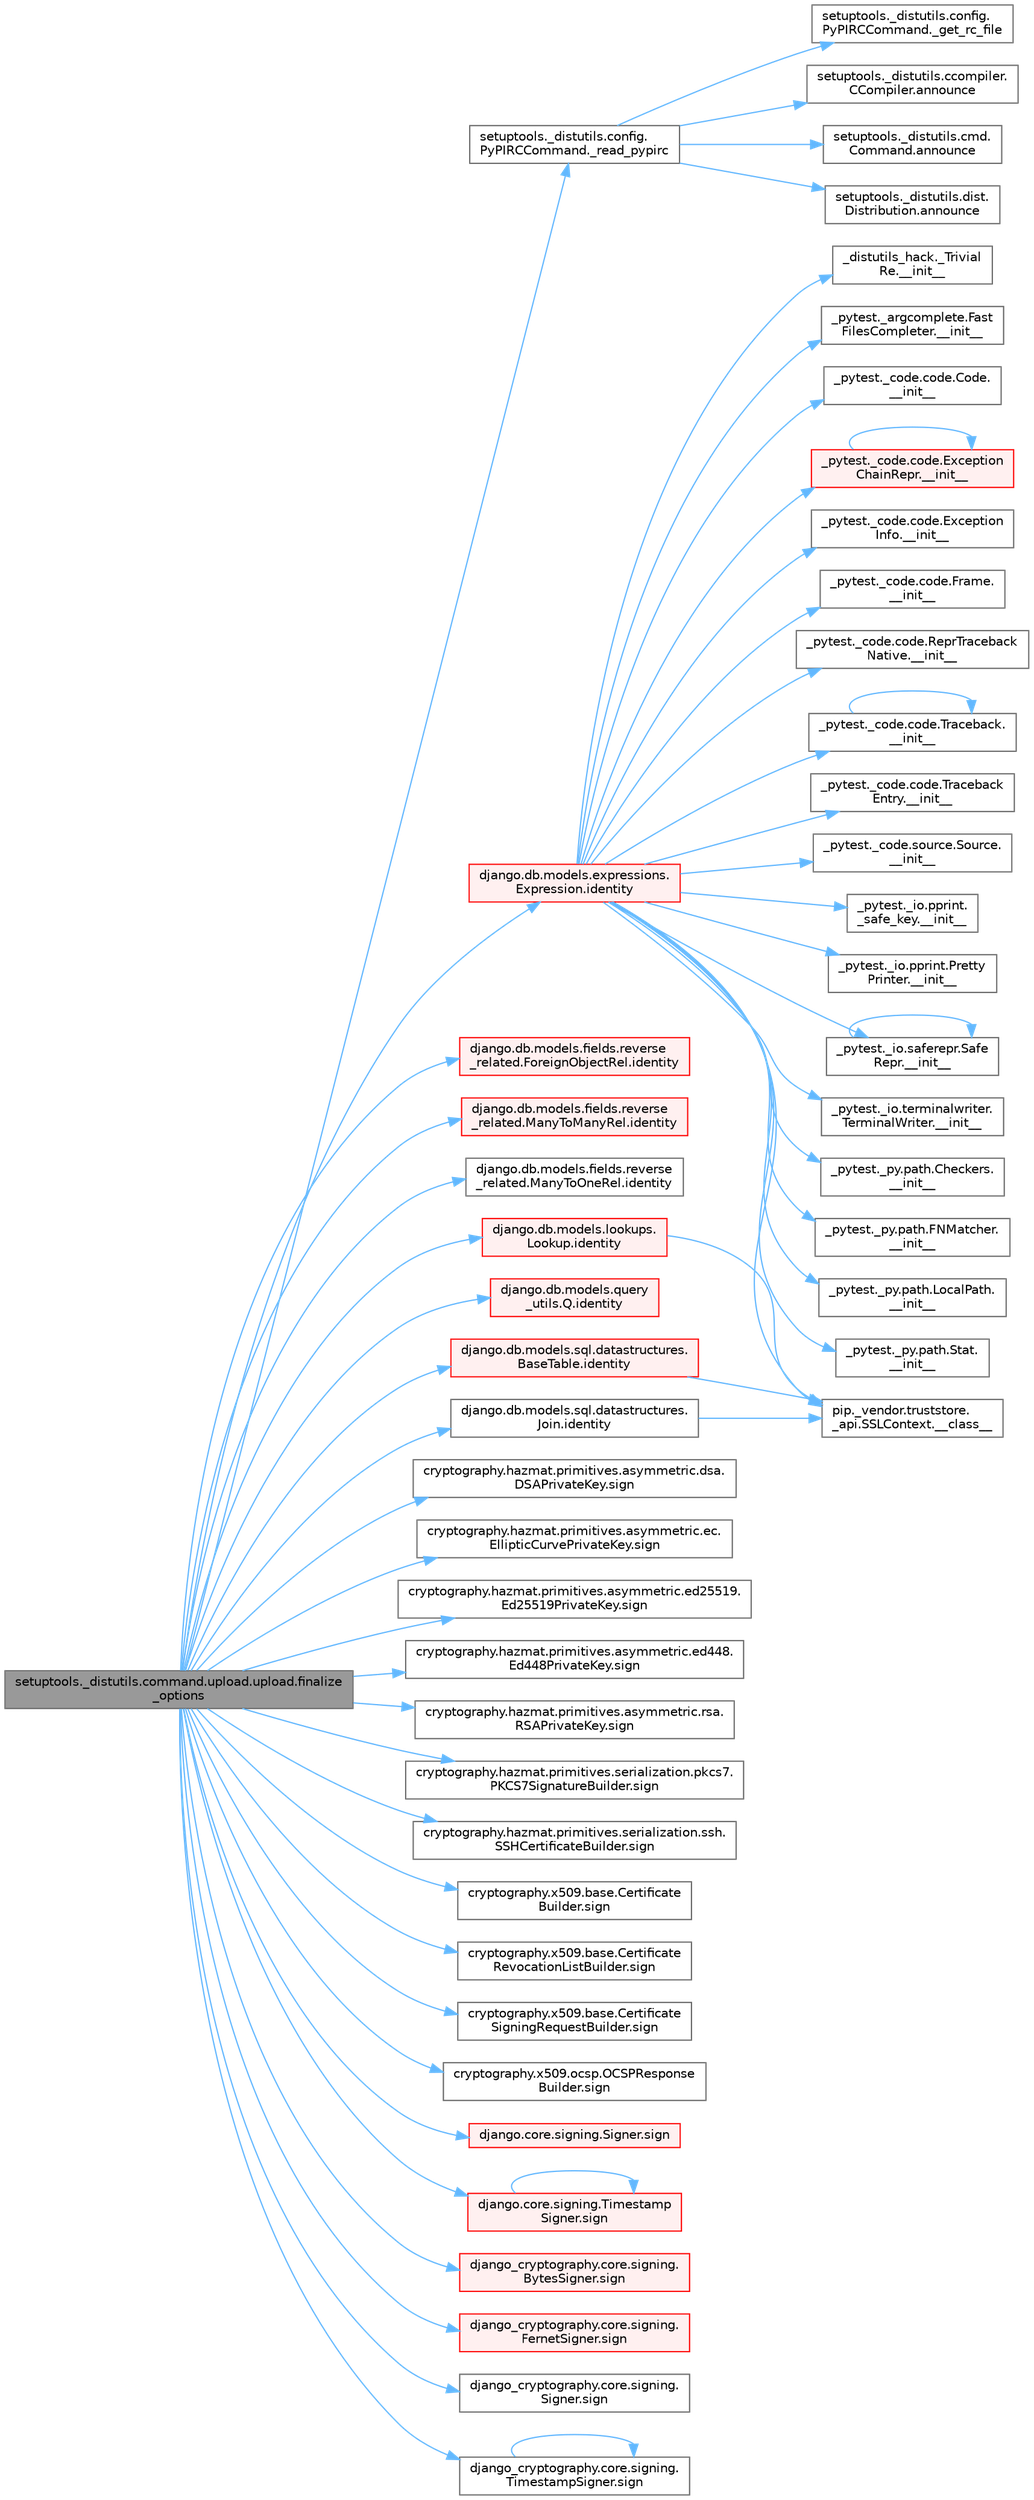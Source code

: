 digraph "setuptools._distutils.command.upload.upload.finalize_options"
{
 // LATEX_PDF_SIZE
  bgcolor="transparent";
  edge [fontname=Helvetica,fontsize=10,labelfontname=Helvetica,labelfontsize=10];
  node [fontname=Helvetica,fontsize=10,shape=box,height=0.2,width=0.4];
  rankdir="LR";
  Node1 [id="Node000001",label="setuptools._distutils.command.upload.upload.finalize\l_options",height=0.2,width=0.4,color="gray40", fillcolor="grey60", style="filled", fontcolor="black",tooltip=" "];
  Node1 -> Node2 [id="edge1_Node000001_Node000002",color="steelblue1",style="solid",tooltip=" "];
  Node2 [id="Node000002",label="setuptools._distutils.config.\lPyPIRCCommand._read_pypirc",height=0.2,width=0.4,color="grey40", fillcolor="white", style="filled",URL="$classsetuptools_1_1__distutils_1_1config_1_1_py_p_i_r_c_command.html#a95ad2e9fa5fef1344a3d1405852f1241",tooltip=" "];
  Node2 -> Node3 [id="edge2_Node000002_Node000003",color="steelblue1",style="solid",tooltip=" "];
  Node3 [id="Node000003",label="setuptools._distutils.config.\lPyPIRCCommand._get_rc_file",height=0.2,width=0.4,color="grey40", fillcolor="white", style="filled",URL="$classsetuptools_1_1__distutils_1_1config_1_1_py_p_i_r_c_command.html#a4944734ba4e86372ee33c754926dfa7b",tooltip=" "];
  Node2 -> Node4 [id="edge3_Node000002_Node000004",color="steelblue1",style="solid",tooltip=" "];
  Node4 [id="Node000004",label="setuptools._distutils.ccompiler.\lCCompiler.announce",height=0.2,width=0.4,color="grey40", fillcolor="white", style="filled",URL="$classsetuptools_1_1__distutils_1_1ccompiler_1_1_c_compiler.html#aa3b135cbc701542ede506cb2cc429352",tooltip=" "];
  Node2 -> Node5 [id="edge4_Node000002_Node000005",color="steelblue1",style="solid",tooltip=" "];
  Node5 [id="Node000005",label="setuptools._distutils.cmd.\lCommand.announce",height=0.2,width=0.4,color="grey40", fillcolor="white", style="filled",URL="$classsetuptools_1_1__distutils_1_1cmd_1_1_command.html#a617e96c97815818788bf22ed34f932bd",tooltip=" "];
  Node2 -> Node6 [id="edge5_Node000002_Node000006",color="steelblue1",style="solid",tooltip=" "];
  Node6 [id="Node000006",label="setuptools._distutils.dist.\lDistribution.announce",height=0.2,width=0.4,color="grey40", fillcolor="white", style="filled",URL="$classsetuptools_1_1__distutils_1_1dist_1_1_distribution.html#a09eaa94f176e458f16a7ef67678bf91f",tooltip=" "];
  Node1 -> Node7 [id="edge6_Node000001_Node000007",color="steelblue1",style="solid",tooltip=" "];
  Node7 [id="Node000007",label="django.db.models.expressions.\lExpression.identity",height=0.2,width=0.4,color="red", fillcolor="#FFF0F0", style="filled",URL="$classdjango_1_1db_1_1models_1_1expressions_1_1_expression.html#a10048810b5eb8641acf3bc150731b925",tooltip=" "];
  Node7 -> Node8 [id="edge7_Node000007_Node000008",color="steelblue1",style="solid",tooltip=" "];
  Node8 [id="Node000008",label="pip._vendor.truststore.\l_api.SSLContext.__class__",height=0.2,width=0.4,color="grey40", fillcolor="white", style="filled",URL="$classpip_1_1__vendor_1_1truststore_1_1__api_1_1_s_s_l_context.html#a530861514f31eabaa3f513557d6e66de",tooltip=" "];
  Node7 -> Node9 [id="edge8_Node000007_Node000009",color="steelblue1",style="solid",tooltip=" "];
  Node9 [id="Node000009",label="_distutils_hack._Trivial\lRe.__init__",height=0.2,width=0.4,color="grey40", fillcolor="white", style="filled",URL="$class__distutils__hack_1_1___trivial_re.html#a50d1d729043a71b71f9d00311390ff21",tooltip=" "];
  Node7 -> Node10 [id="edge9_Node000007_Node000010",color="steelblue1",style="solid",tooltip=" "];
  Node10 [id="Node000010",label="_pytest._argcomplete.Fast\lFilesCompleter.__init__",height=0.2,width=0.4,color="grey40", fillcolor="white", style="filled",URL="$class__pytest_1_1__argcomplete_1_1_fast_files_completer.html#a9e1508be3412f5febff87c8bd6cc4c20",tooltip=" "];
  Node7 -> Node11 [id="edge10_Node000007_Node000011",color="steelblue1",style="solid",tooltip=" "];
  Node11 [id="Node000011",label="_pytest._code.code.Code.\l__init__",height=0.2,width=0.4,color="grey40", fillcolor="white", style="filled",URL="$class__pytest_1_1__code_1_1code_1_1_code.html#ab559c9a70ce2b7120c98f50dbbd41dd7",tooltip=" "];
  Node7 -> Node12 [id="edge11_Node000007_Node000012",color="steelblue1",style="solid",tooltip=" "];
  Node12 [id="Node000012",label="_pytest._code.code.Exception\lChainRepr.__init__",height=0.2,width=0.4,color="red", fillcolor="#FFF0F0", style="filled",URL="$class__pytest_1_1__code_1_1code_1_1_exception_chain_repr.html#aab1f9b37be95a5d679e29479770d7411",tooltip=" "];
  Node12 -> Node12 [id="edge12_Node000012_Node000012",color="steelblue1",style="solid",tooltip=" "];
  Node7 -> Node4536 [id="edge13_Node000007_Node004536",color="steelblue1",style="solid",tooltip=" "];
  Node4536 [id="Node004536",label="_pytest._code.code.Exception\lInfo.__init__",height=0.2,width=0.4,color="grey40", fillcolor="white", style="filled",URL="$class__pytest_1_1__code_1_1code_1_1_exception_info.html#a1d8c03b20159799c2df17b4afe8c5a39",tooltip=" "];
  Node7 -> Node4537 [id="edge14_Node000007_Node004537",color="steelblue1",style="solid",tooltip=" "];
  Node4537 [id="Node004537",label="_pytest._code.code.Frame.\l__init__",height=0.2,width=0.4,color="grey40", fillcolor="white", style="filled",URL="$class__pytest_1_1__code_1_1code_1_1_frame.html#a39fca0736cbb73cec4db94016c509ee3",tooltip=" "];
  Node7 -> Node4538 [id="edge15_Node000007_Node004538",color="steelblue1",style="solid",tooltip=" "];
  Node4538 [id="Node004538",label="_pytest._code.code.ReprTraceback\lNative.__init__",height=0.2,width=0.4,color="grey40", fillcolor="white", style="filled",URL="$class__pytest_1_1__code_1_1code_1_1_repr_traceback_native.html#a896652985b349a4ba24575debd05e24c",tooltip=" "];
  Node7 -> Node4539 [id="edge16_Node000007_Node004539",color="steelblue1",style="solid",tooltip=" "];
  Node4539 [id="Node004539",label="_pytest._code.code.Traceback.\l__init__",height=0.2,width=0.4,color="grey40", fillcolor="white", style="filled",URL="$class__pytest_1_1__code_1_1code_1_1_traceback.html#aeb3bb4cb6acaf0d8926db313a2c2d0c1",tooltip=" "];
  Node4539 -> Node4539 [id="edge17_Node004539_Node004539",color="steelblue1",style="solid",tooltip=" "];
  Node7 -> Node4540 [id="edge18_Node000007_Node004540",color="steelblue1",style="solid",tooltip=" "];
  Node4540 [id="Node004540",label="_pytest._code.code.Traceback\lEntry.__init__",height=0.2,width=0.4,color="grey40", fillcolor="white", style="filled",URL="$class__pytest_1_1__code_1_1code_1_1_traceback_entry.html#af34eb037e9cb3ccc8b627cebd77ce782",tooltip=" "];
  Node7 -> Node4541 [id="edge19_Node000007_Node004541",color="steelblue1",style="solid",tooltip=" "];
  Node4541 [id="Node004541",label="_pytest._code.source.Source.\l__init__",height=0.2,width=0.4,color="grey40", fillcolor="white", style="filled",URL="$class__pytest_1_1__code_1_1source_1_1_source.html#a28e106aaa90d8b263d9e35781a9a49b6",tooltip=" "];
  Node7 -> Node4542 [id="edge20_Node000007_Node004542",color="steelblue1",style="solid",tooltip=" "];
  Node4542 [id="Node004542",label="_pytest._io.pprint.\l_safe_key.__init__",height=0.2,width=0.4,color="grey40", fillcolor="white", style="filled",URL="$class__pytest_1_1__io_1_1pprint_1_1__safe__key.html#a733eed75c5bbbcde5e2df06160b6f93a",tooltip=" "];
  Node7 -> Node4543 [id="edge21_Node000007_Node004543",color="steelblue1",style="solid",tooltip=" "];
  Node4543 [id="Node004543",label="_pytest._io.pprint.Pretty\lPrinter.__init__",height=0.2,width=0.4,color="grey40", fillcolor="white", style="filled",URL="$class__pytest_1_1__io_1_1pprint_1_1_pretty_printer.html#a4fc19d99d2566eab87ddc2dca26b0b4a",tooltip=" "];
  Node7 -> Node4544 [id="edge22_Node000007_Node004544",color="steelblue1",style="solid",tooltip=" "];
  Node4544 [id="Node004544",label="_pytest._io.saferepr.Safe\lRepr.__init__",height=0.2,width=0.4,color="grey40", fillcolor="white", style="filled",URL="$class__pytest_1_1__io_1_1saferepr_1_1_safe_repr.html#afec7b90e034e10e3dbef6b76dcbf62cd",tooltip=" "];
  Node4544 -> Node4544 [id="edge23_Node004544_Node004544",color="steelblue1",style="solid",tooltip=" "];
  Node7 -> Node4545 [id="edge24_Node000007_Node004545",color="steelblue1",style="solid",tooltip=" "];
  Node4545 [id="Node004545",label="_pytest._io.terminalwriter.\lTerminalWriter.__init__",height=0.2,width=0.4,color="grey40", fillcolor="white", style="filled",URL="$class__pytest_1_1__io_1_1terminalwriter_1_1_terminal_writer.html#a55a443ca95be61da42c33db09eb436ad",tooltip=" "];
  Node7 -> Node4546 [id="edge25_Node000007_Node004546",color="steelblue1",style="solid",tooltip=" "];
  Node4546 [id="Node004546",label="_pytest._py.path.Checkers.\l__init__",height=0.2,width=0.4,color="grey40", fillcolor="white", style="filled",URL="$class__pytest_1_1__py_1_1path_1_1_checkers.html#a9a3e9055984a1e91d758fc4547436b5f",tooltip=" "];
  Node7 -> Node4547 [id="edge26_Node000007_Node004547",color="steelblue1",style="solid",tooltip=" "];
  Node4547 [id="Node004547",label="_pytest._py.path.FNMatcher.\l__init__",height=0.2,width=0.4,color="grey40", fillcolor="white", style="filled",URL="$class__pytest_1_1__py_1_1path_1_1_f_n_matcher.html#af9b35bf1a754807d9217a964042f19ff",tooltip=" "];
  Node7 -> Node4548 [id="edge27_Node000007_Node004548",color="steelblue1",style="solid",tooltip=" "];
  Node4548 [id="Node004548",label="_pytest._py.path.LocalPath.\l__init__",height=0.2,width=0.4,color="grey40", fillcolor="white", style="filled",URL="$class__pytest_1_1__py_1_1path_1_1_local_path.html#aea7cc613b0c69ef85e2187fd9c0adcce",tooltip=" "];
  Node7 -> Node4549 [id="edge28_Node000007_Node004549",color="steelblue1",style="solid",tooltip=" "];
  Node4549 [id="Node004549",label="_pytest._py.path.Stat.\l__init__",height=0.2,width=0.4,color="grey40", fillcolor="white", style="filled",URL="$class__pytest_1_1__py_1_1path_1_1_stat.html#a229a169212c6a50a70a8fa24a3eecac4",tooltip=" "];
  Node1 -> Node6878 [id="edge29_Node000001_Node006878",color="steelblue1",style="solid",tooltip=" "];
  Node6878 [id="Node006878",label="django.db.models.fields.reverse\l_related.ForeignObjectRel.identity",height=0.2,width=0.4,color="red", fillcolor="#FFF0F0", style="filled",URL="$classdjango_1_1db_1_1models_1_1fields_1_1reverse__related_1_1_foreign_object_rel.html#a03352fde9cdb51d580653066329d926e",tooltip=" "];
  Node1 -> Node6879 [id="edge30_Node000001_Node006879",color="steelblue1",style="solid",tooltip=" "];
  Node6879 [id="Node006879",label="django.db.models.fields.reverse\l_related.ManyToManyRel.identity",height=0.2,width=0.4,color="red", fillcolor="#FFF0F0", style="filled",URL="$classdjango_1_1db_1_1models_1_1fields_1_1reverse__related_1_1_many_to_many_rel.html#a86f13fca6be61c59085defa2f478b8e5",tooltip=" "];
  Node1 -> Node6881 [id="edge31_Node000001_Node006881",color="steelblue1",style="solid",tooltip=" "];
  Node6881 [id="Node006881",label="django.db.models.fields.reverse\l_related.ManyToOneRel.identity",height=0.2,width=0.4,color="grey40", fillcolor="white", style="filled",URL="$classdjango_1_1db_1_1models_1_1fields_1_1reverse__related_1_1_many_to_one_rel.html#ad2bbfc9376cfd9440144ef5c1445b0d6",tooltip=" "];
  Node1 -> Node6882 [id="edge32_Node000001_Node006882",color="steelblue1",style="solid",tooltip=" "];
  Node6882 [id="Node006882",label="django.db.models.lookups.\lLookup.identity",height=0.2,width=0.4,color="red", fillcolor="#FFF0F0", style="filled",URL="$classdjango_1_1db_1_1models_1_1lookups_1_1_lookup.html#a8178847c60d76d034db6ef8ab72eb5e7",tooltip=" "];
  Node6882 -> Node8 [id="edge33_Node006882_Node000008",color="steelblue1",style="solid",tooltip=" "];
  Node1 -> Node6883 [id="edge34_Node000001_Node006883",color="steelblue1",style="solid",tooltip=" "];
  Node6883 [id="Node006883",label="django.db.models.query\l_utils.Q.identity",height=0.2,width=0.4,color="red", fillcolor="#FFF0F0", style="filled",URL="$classdjango_1_1db_1_1models_1_1query__utils_1_1_q.html#a63129a45cd7e8fa8b4789ce076f445a3",tooltip=" "];
  Node1 -> Node6884 [id="edge35_Node000001_Node006884",color="steelblue1",style="solid",tooltip=" "];
  Node6884 [id="Node006884",label="django.db.models.sql.datastructures.\lBaseTable.identity",height=0.2,width=0.4,color="red", fillcolor="#FFF0F0", style="filled",URL="$classdjango_1_1db_1_1models_1_1sql_1_1datastructures_1_1_base_table.html#a2468bb5e5bb48e001a665c57181b5110",tooltip=" "];
  Node6884 -> Node8 [id="edge36_Node006884_Node000008",color="steelblue1",style="solid",tooltip=" "];
  Node1 -> Node6885 [id="edge37_Node000001_Node006885",color="steelblue1",style="solid",tooltip=" "];
  Node6885 [id="Node006885",label="django.db.models.sql.datastructures.\lJoin.identity",height=0.2,width=0.4,color="grey40", fillcolor="white", style="filled",URL="$classdjango_1_1db_1_1models_1_1sql_1_1datastructures_1_1_join.html#afb642fd1184f029dc822b02cbf6da4d9",tooltip=" "];
  Node6885 -> Node8 [id="edge38_Node006885_Node000008",color="steelblue1",style="solid",tooltip=" "];
  Node1 -> Node6886 [id="edge39_Node000001_Node006886",color="steelblue1",style="solid",tooltip=" "];
  Node6886 [id="Node006886",label="cryptography.hazmat.primitives.asymmetric.dsa.\lDSAPrivateKey.sign",height=0.2,width=0.4,color="grey40", fillcolor="white", style="filled",URL="$classcryptography_1_1hazmat_1_1primitives_1_1asymmetric_1_1dsa_1_1_d_s_a_private_key.html#a7bc505c85329015f7133801ee6c82d5a",tooltip=" "];
  Node1 -> Node6887 [id="edge40_Node000001_Node006887",color="steelblue1",style="solid",tooltip=" "];
  Node6887 [id="Node006887",label="cryptography.hazmat.primitives.asymmetric.ec.\lEllipticCurvePrivateKey.sign",height=0.2,width=0.4,color="grey40", fillcolor="white", style="filled",URL="$classcryptography_1_1hazmat_1_1primitives_1_1asymmetric_1_1ec_1_1_elliptic_curve_private_key.html#a80e82989d5717cde4da2c78734b876c4",tooltip=" "];
  Node1 -> Node6888 [id="edge41_Node000001_Node006888",color="steelblue1",style="solid",tooltip=" "];
  Node6888 [id="Node006888",label="cryptography.hazmat.primitives.asymmetric.ed25519.\lEd25519PrivateKey.sign",height=0.2,width=0.4,color="grey40", fillcolor="white", style="filled",URL="$classcryptography_1_1hazmat_1_1primitives_1_1asymmetric_1_1ed25519_1_1_ed25519_private_key.html#aadcc8e7e0b1e743825e6ffc78a02b88f",tooltip=" "];
  Node1 -> Node6889 [id="edge42_Node000001_Node006889",color="steelblue1",style="solid",tooltip=" "];
  Node6889 [id="Node006889",label="cryptography.hazmat.primitives.asymmetric.ed448.\lEd448PrivateKey.sign",height=0.2,width=0.4,color="grey40", fillcolor="white", style="filled",URL="$classcryptography_1_1hazmat_1_1primitives_1_1asymmetric_1_1ed448_1_1_ed448_private_key.html#ace4f0d9ccec128e6ce12f3df83546524",tooltip=" "];
  Node1 -> Node6890 [id="edge43_Node000001_Node006890",color="steelblue1",style="solid",tooltip=" "];
  Node6890 [id="Node006890",label="cryptography.hazmat.primitives.asymmetric.rsa.\lRSAPrivateKey.sign",height=0.2,width=0.4,color="grey40", fillcolor="white", style="filled",URL="$classcryptography_1_1hazmat_1_1primitives_1_1asymmetric_1_1rsa_1_1_r_s_a_private_key.html#a1982f13680f7ec0e27cec305fa143b69",tooltip=" "];
  Node1 -> Node6891 [id="edge44_Node000001_Node006891",color="steelblue1",style="solid",tooltip=" "];
  Node6891 [id="Node006891",label="cryptography.hazmat.primitives.serialization.pkcs7.\lPKCS7SignatureBuilder.sign",height=0.2,width=0.4,color="grey40", fillcolor="white", style="filled",URL="$classcryptography_1_1hazmat_1_1primitives_1_1serialization_1_1pkcs7_1_1_p_k_c_s7_signature_builder.html#a2891db69fb9bf45a305f1f4bd5563bb9",tooltip=" "];
  Node1 -> Node6892 [id="edge45_Node000001_Node006892",color="steelblue1",style="solid",tooltip=" "];
  Node6892 [id="Node006892",label="cryptography.hazmat.primitives.serialization.ssh.\lSSHCertificateBuilder.sign",height=0.2,width=0.4,color="grey40", fillcolor="white", style="filled",URL="$classcryptography_1_1hazmat_1_1primitives_1_1serialization_1_1ssh_1_1_s_s_h_certificate_builder.html#a2dee638f5ecc92c78f7e9328dd4cf973",tooltip=" "];
  Node1 -> Node6893 [id="edge46_Node000001_Node006893",color="steelblue1",style="solid",tooltip=" "];
  Node6893 [id="Node006893",label="cryptography.x509.base.Certificate\lBuilder.sign",height=0.2,width=0.4,color="grey40", fillcolor="white", style="filled",URL="$classcryptography_1_1x509_1_1base_1_1_certificate_builder.html#a195a32b2980209b4017a1fcd27603122",tooltip=" "];
  Node1 -> Node6894 [id="edge47_Node000001_Node006894",color="steelblue1",style="solid",tooltip=" "];
  Node6894 [id="Node006894",label="cryptography.x509.base.Certificate\lRevocationListBuilder.sign",height=0.2,width=0.4,color="grey40", fillcolor="white", style="filled",URL="$classcryptography_1_1x509_1_1base_1_1_certificate_revocation_list_builder.html#ad6fc1466e38db3806cd74f6cbfcdf8dd",tooltip=" "];
  Node1 -> Node6895 [id="edge48_Node000001_Node006895",color="steelblue1",style="solid",tooltip=" "];
  Node6895 [id="Node006895",label="cryptography.x509.base.Certificate\lSigningRequestBuilder.sign",height=0.2,width=0.4,color="grey40", fillcolor="white", style="filled",URL="$classcryptography_1_1x509_1_1base_1_1_certificate_signing_request_builder.html#aede310f54ed902adb12bce264828d288",tooltip=" "];
  Node1 -> Node6896 [id="edge49_Node000001_Node006896",color="steelblue1",style="solid",tooltip=" "];
  Node6896 [id="Node006896",label="cryptography.x509.ocsp.OCSPResponse\lBuilder.sign",height=0.2,width=0.4,color="grey40", fillcolor="white", style="filled",URL="$classcryptography_1_1x509_1_1ocsp_1_1_o_c_s_p_response_builder.html#a37094da926f2032a97541eb82f3221c9",tooltip=" "];
  Node1 -> Node6897 [id="edge50_Node000001_Node006897",color="steelblue1",style="solid",tooltip=" "];
  Node6897 [id="Node006897",label="django.core.signing.Signer.sign",height=0.2,width=0.4,color="red", fillcolor="#FFF0F0", style="filled",URL="$classdjango_1_1core_1_1signing_1_1_signer.html#a20ed6a5363cf3b02855d218c7abd9508",tooltip=" "];
  Node1 -> Node6914 [id="edge51_Node000001_Node006914",color="steelblue1",style="solid",tooltip=" "];
  Node6914 [id="Node006914",label="django.core.signing.Timestamp\lSigner.sign",height=0.2,width=0.4,color="red", fillcolor="#FFF0F0", style="filled",URL="$classdjango_1_1core_1_1signing_1_1_timestamp_signer.html#a5ce05c9325850397a0be68002f19652d",tooltip=" "];
  Node6914 -> Node6914 [id="edge52_Node006914_Node006914",color="steelblue1",style="solid",tooltip=" "];
  Node1 -> Node6919 [id="edge53_Node000001_Node006919",color="steelblue1",style="solid",tooltip=" "];
  Node6919 [id="Node006919",label="django_cryptography.core.signing.\lBytesSigner.sign",height=0.2,width=0.4,color="red", fillcolor="#FFF0F0", style="filled",URL="$classdjango__cryptography_1_1core_1_1signing_1_1_bytes_signer.html#ac07fffbc76573613830194d4e86389f6",tooltip=" "];
  Node1 -> Node6920 [id="edge54_Node000001_Node006920",color="steelblue1",style="solid",tooltip=" "];
  Node6920 [id="Node006920",label="django_cryptography.core.signing.\lFernetSigner.sign",height=0.2,width=0.4,color="red", fillcolor="#FFF0F0", style="filled",URL="$classdjango__cryptography_1_1core_1_1signing_1_1_fernet_signer.html#a87f18cb8562e42bba62a7f8df8ad7ecc",tooltip=" "];
  Node1 -> Node6921 [id="edge55_Node000001_Node006921",color="steelblue1",style="solid",tooltip=" "];
  Node6921 [id="Node006921",label="django_cryptography.core.signing.\lSigner.sign",height=0.2,width=0.4,color="grey40", fillcolor="white", style="filled",URL="$classdjango__cryptography_1_1core_1_1signing_1_1_signer.html#a99ea450be104611407ba95d494b1b0b0",tooltip=" "];
  Node1 -> Node6922 [id="edge56_Node000001_Node006922",color="steelblue1",style="solid",tooltip=" "];
  Node6922 [id="Node006922",label="django_cryptography.core.signing.\lTimestampSigner.sign",height=0.2,width=0.4,color="grey40", fillcolor="white", style="filled",URL="$classdjango__cryptography_1_1core_1_1signing_1_1_timestamp_signer.html#abd1c7900a5bb4afaff01fcd2744e3167",tooltip=" "];
  Node6922 -> Node6922 [id="edge57_Node006922_Node006922",color="steelblue1",style="solid",tooltip=" "];
}
